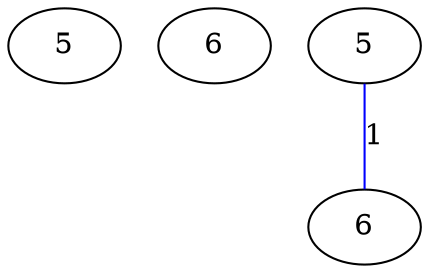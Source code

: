 graph G {
	0 [label="5"];
	1 [label="6"];
	2 [label="5"];
	3 [label="6"];
	2 -- 3 [label="1", color=blue];
}